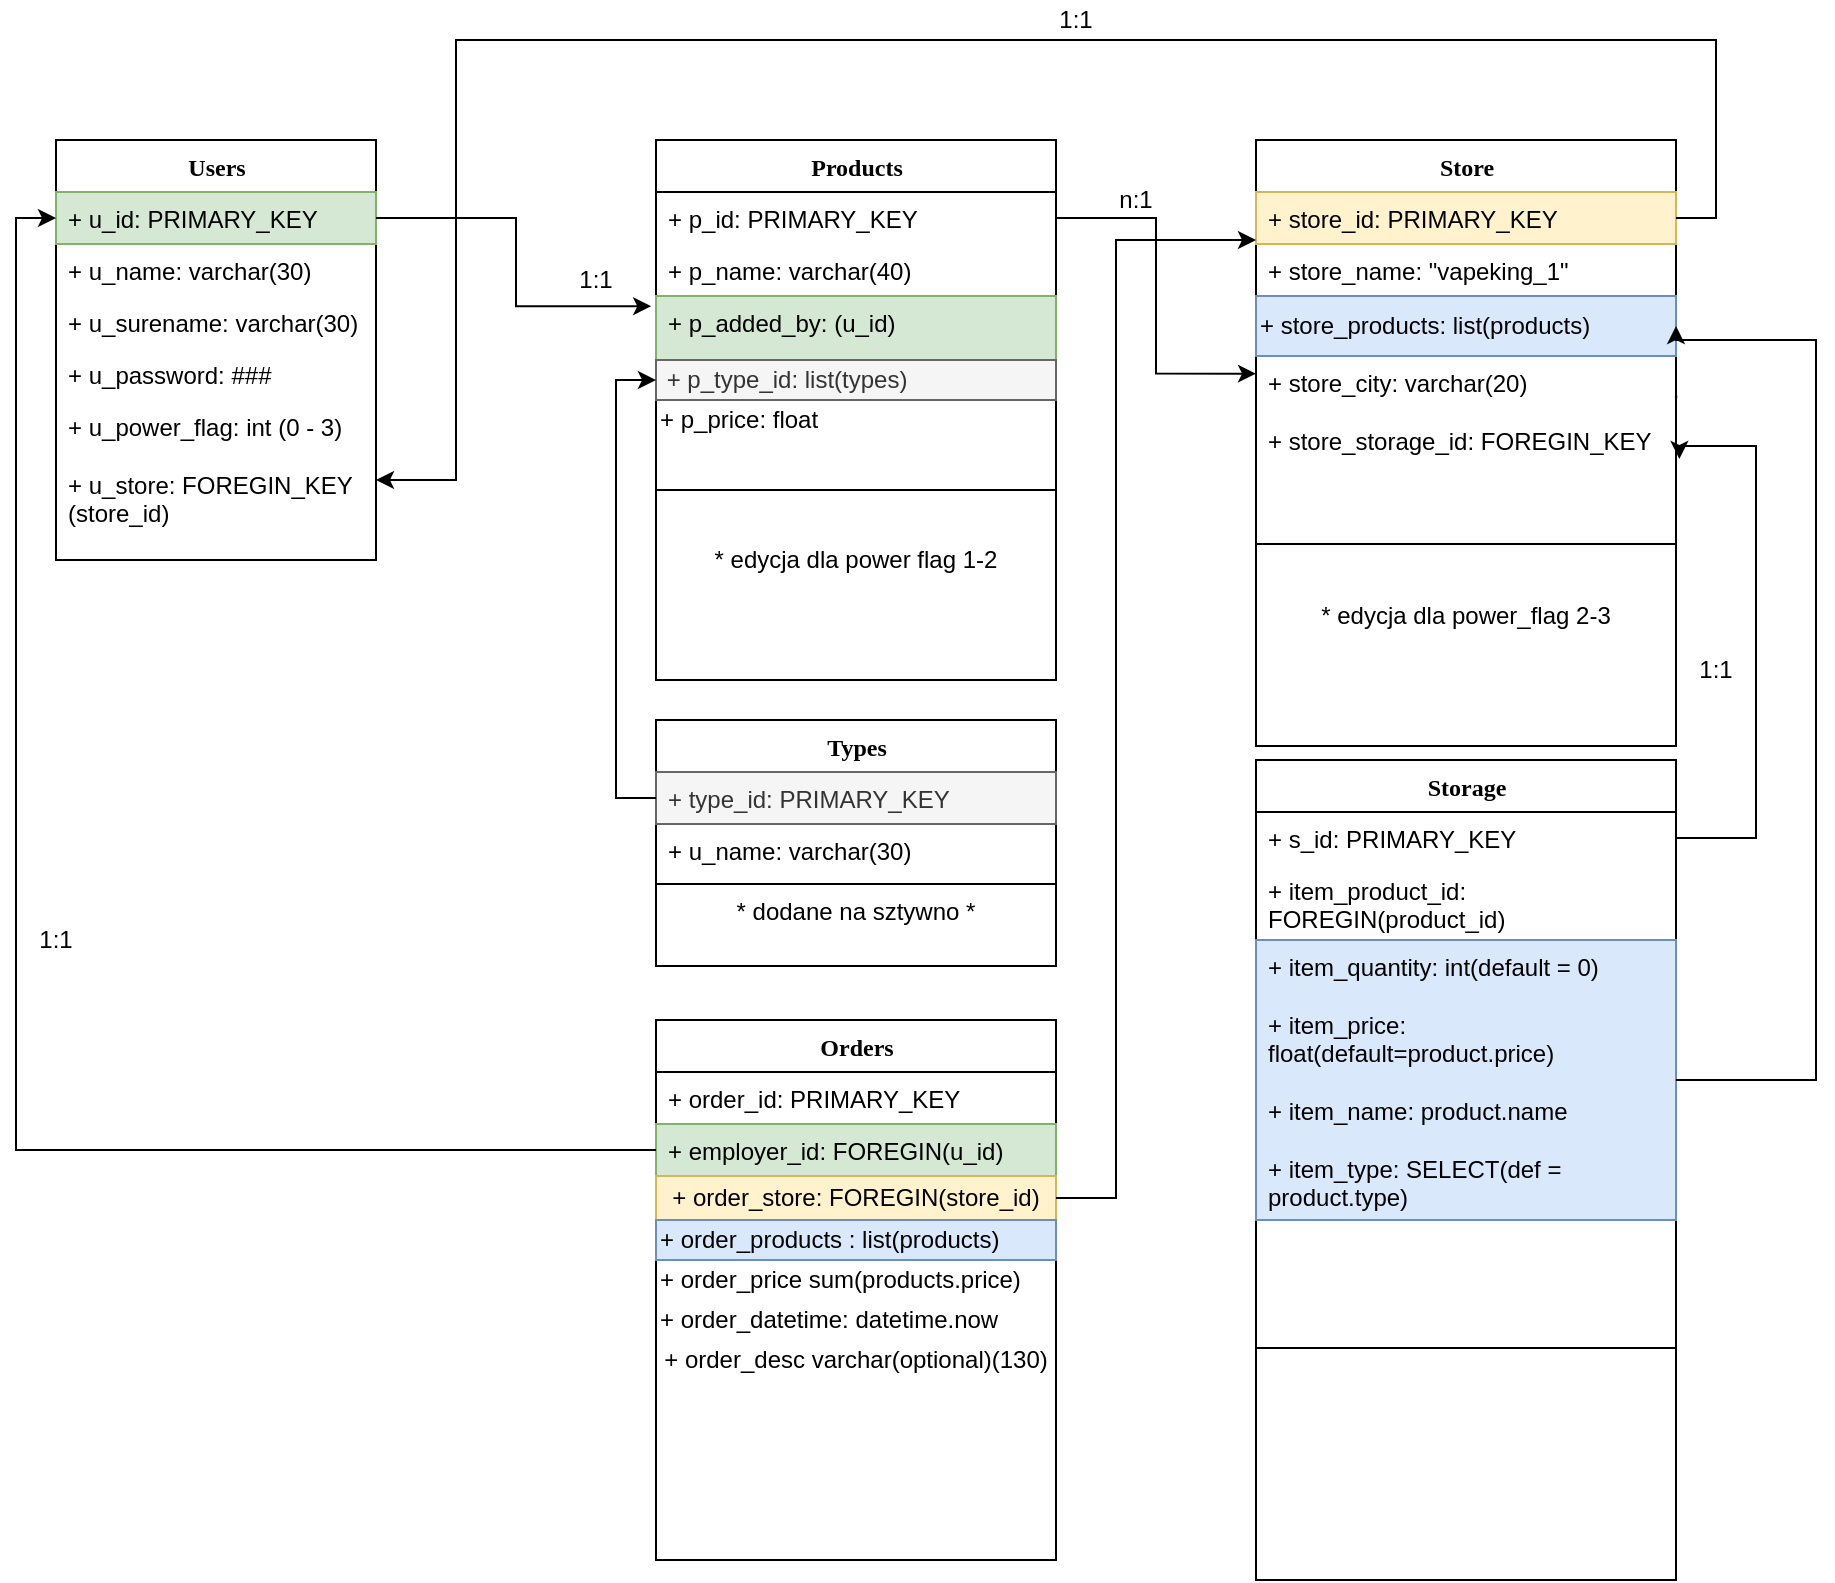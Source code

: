 <mxfile version="14.6.11" type="github">
  <diagram name="Page-1" id="9f46799a-70d6-7492-0946-bef42562c5a5">
    <mxGraphModel dx="1673" dy="896" grid="1" gridSize="10" guides="1" tooltips="1" connect="1" arrows="1" fold="1" page="1" pageScale="1" pageWidth="1100" pageHeight="850" background="#ffffff" math="0" shadow="0">
      <root>
        <mxCell id="0" />
        <mxCell id="1" parent="0" />
        <mxCell id="78961159f06e98e8-17" value="Users" style="swimlane;html=1;fontStyle=1;align=center;verticalAlign=top;childLayout=stackLayout;horizontal=1;startSize=26;horizontalStack=0;resizeParent=1;resizeLast=0;collapsible=1;marginBottom=0;swimlaneFillColor=#ffffff;rounded=0;shadow=0;comic=0;labelBackgroundColor=none;strokeWidth=1;fillColor=none;fontFamily=Verdana;fontSize=12" parent="1" vertex="1">
          <mxGeometry x="80" y="160" width="160" height="210" as="geometry" />
        </mxCell>
        <mxCell id="78961159f06e98e8-21" value="+ u_id: PRIMARY_KEY" style="text;html=1;strokeColor=#82b366;fillColor=#d5e8d4;align=left;verticalAlign=top;spacingLeft=4;spacingRight=4;whiteSpace=wrap;overflow=hidden;rotatable=0;points=[[0,0.5],[1,0.5]];portConstraint=eastwest;" parent="78961159f06e98e8-17" vertex="1">
          <mxGeometry y="26" width="160" height="26" as="geometry" />
        </mxCell>
        <mxCell id="78961159f06e98e8-23" value="+ u_name: varchar(30)" style="text;html=1;strokeColor=none;fillColor=none;align=left;verticalAlign=top;spacingLeft=4;spacingRight=4;whiteSpace=wrap;overflow=hidden;rotatable=0;points=[[0,0.5],[1,0.5]];portConstraint=eastwest;" parent="78961159f06e98e8-17" vertex="1">
          <mxGeometry y="52" width="160" height="26" as="geometry" />
        </mxCell>
        <mxCell id="78961159f06e98e8-25" value="+ u_surename: varchar(30)" style="text;html=1;strokeColor=none;fillColor=none;align=left;verticalAlign=top;spacingLeft=4;spacingRight=4;whiteSpace=wrap;overflow=hidden;rotatable=0;points=[[0,0.5],[1,0.5]];portConstraint=eastwest;" parent="78961159f06e98e8-17" vertex="1">
          <mxGeometry y="78" width="160" height="26" as="geometry" />
        </mxCell>
        <mxCell id="78961159f06e98e8-26" value="+ u_password: ###" style="text;html=1;strokeColor=none;fillColor=none;align=left;verticalAlign=top;spacingLeft=4;spacingRight=4;whiteSpace=wrap;overflow=hidden;rotatable=0;points=[[0,0.5],[1,0.5]];portConstraint=eastwest;" parent="78961159f06e98e8-17" vertex="1">
          <mxGeometry y="104" width="160" height="26" as="geometry" />
        </mxCell>
        <mxCell id="78961159f06e98e8-24" value="+ u_power_flag: int (0 - 3)&lt;br&gt;&lt;br&gt;+ u_store: FOREGIN_KEY&lt;br&gt;(store_id)" style="text;html=1;strokeColor=none;fillColor=none;align=left;verticalAlign=top;spacingLeft=4;spacingRight=4;whiteSpace=wrap;overflow=hidden;rotatable=0;points=[[0,0.5],[1,0.5]];portConstraint=eastwest;" parent="78961159f06e98e8-17" vertex="1">
          <mxGeometry y="130" width="160" height="80" as="geometry" />
        </mxCell>
        <mxCell id="Wq0vFSovI0Di8dePxdVl-1" value="Products&lt;br&gt;" style="swimlane;html=1;fontStyle=1;align=center;verticalAlign=top;childLayout=stackLayout;horizontal=1;startSize=26;horizontalStack=0;resizeParent=1;resizeLast=0;collapsible=1;marginBottom=0;swimlaneFillColor=#ffffff;rounded=0;shadow=0;comic=0;labelBackgroundColor=none;strokeWidth=1;fillColor=none;fontFamily=Verdana;fontSize=12" vertex="1" parent="1">
          <mxGeometry x="380" y="160" width="200" height="270" as="geometry" />
        </mxCell>
        <mxCell id="Wq0vFSovI0Di8dePxdVl-2" value="+ p_id: PRIMARY_KEY" style="text;html=1;strokeColor=none;fillColor=none;align=left;verticalAlign=top;spacingLeft=4;spacingRight=4;whiteSpace=wrap;overflow=hidden;rotatable=0;points=[[0,0.5],[1,0.5]];portConstraint=eastwest;" vertex="1" parent="Wq0vFSovI0Di8dePxdVl-1">
          <mxGeometry y="26" width="200" height="26" as="geometry" />
        </mxCell>
        <mxCell id="Wq0vFSovI0Di8dePxdVl-3" value="+ p_name: varchar(40)" style="text;html=1;strokeColor=none;fillColor=none;align=left;verticalAlign=top;spacingLeft=4;spacingRight=4;whiteSpace=wrap;overflow=hidden;rotatable=0;points=[[0,0.5],[1,0.5]];portConstraint=eastwest;" vertex="1" parent="Wq0vFSovI0Di8dePxdVl-1">
          <mxGeometry y="52" width="200" height="26" as="geometry" />
        </mxCell>
        <mxCell id="Wq0vFSovI0Di8dePxdVl-4" value="+ p_added_by: (u_id)&lt;br&gt;&lt;br&gt;" style="text;html=1;align=left;verticalAlign=top;spacingLeft=4;spacingRight=4;whiteSpace=wrap;overflow=hidden;rotatable=0;points=[[0,0.5],[1,0.5]];portConstraint=eastwest;fillColor=#d5e8d4;strokeColor=#82b366;" vertex="1" parent="Wq0vFSovI0Di8dePxdVl-1">
          <mxGeometry y="78" width="200" height="32" as="geometry" />
        </mxCell>
        <mxCell id="Wq0vFSovI0Di8dePxdVl-65" value="&lt;span&gt;&amp;nbsp;+ p_type_id: list(types)&lt;/span&gt;" style="text;html=1;strokeColor=#666666;fillColor=#f5f5f5;align=left;verticalAlign=middle;whiteSpace=wrap;rounded=0;fontColor=#333333;" vertex="1" parent="Wq0vFSovI0Di8dePxdVl-1">
          <mxGeometry y="110" width="200" height="20" as="geometry" />
        </mxCell>
        <mxCell id="Wq0vFSovI0Di8dePxdVl-79" value="&lt;span&gt;+ p_price: float&lt;/span&gt;" style="text;html=1;strokeColor=none;fillColor=none;align=left;verticalAlign=middle;whiteSpace=wrap;rounded=0;" vertex="1" parent="Wq0vFSovI0Di8dePxdVl-1">
          <mxGeometry y="130" width="200" height="20" as="geometry" />
        </mxCell>
        <mxCell id="Wq0vFSovI0Di8dePxdVl-7" value="" style="line;html=1;strokeWidth=1;fillColor=none;align=left;verticalAlign=middle;spacingTop=-1;spacingLeft=3;spacingRight=3;rotatable=0;labelPosition=right;points=[];portConstraint=eastwest;" vertex="1" parent="Wq0vFSovI0Di8dePxdVl-1">
          <mxGeometry y="150" width="200" height="50" as="geometry" />
        </mxCell>
        <mxCell id="Wq0vFSovI0Di8dePxdVl-48" value="* edycja dla power flag 1-2" style="text;html=1;strokeColor=none;fillColor=none;align=center;verticalAlign=middle;whiteSpace=wrap;rounded=0;" vertex="1" parent="Wq0vFSovI0Di8dePxdVl-1">
          <mxGeometry y="200" width="200" height="20" as="geometry" />
        </mxCell>
        <mxCell id="Wq0vFSovI0Di8dePxdVl-8" value="Store" style="swimlane;html=1;fontStyle=1;align=center;verticalAlign=top;childLayout=stackLayout;horizontal=1;startSize=26;horizontalStack=0;resizeParent=1;resizeLast=0;collapsible=1;marginBottom=0;swimlaneFillColor=#ffffff;rounded=0;shadow=0;comic=0;labelBackgroundColor=none;strokeWidth=1;fillColor=none;fontFamily=Verdana;fontSize=12" vertex="1" parent="1">
          <mxGeometry x="680" y="160" width="210" height="303" as="geometry" />
        </mxCell>
        <mxCell id="Wq0vFSovI0Di8dePxdVl-9" value="+ store_id: PRIMARY_KEY" style="text;html=1;strokeColor=#d6b656;fillColor=#fff2cc;align=left;verticalAlign=top;spacingLeft=4;spacingRight=4;whiteSpace=wrap;overflow=hidden;rotatable=0;points=[[0,0.5],[1,0.5]];portConstraint=eastwest;" vertex="1" parent="Wq0vFSovI0Di8dePxdVl-8">
          <mxGeometry y="26" width="210" height="26" as="geometry" />
        </mxCell>
        <mxCell id="Wq0vFSovI0Di8dePxdVl-11" value="+ store_name: &quot;vapeking_1&quot;" style="text;html=1;strokeColor=none;fillColor=none;align=left;verticalAlign=top;spacingLeft=4;spacingRight=4;whiteSpace=wrap;overflow=hidden;rotatable=0;points=[[0,0.5],[1,0.5]];portConstraint=eastwest;" vertex="1" parent="Wq0vFSovI0Di8dePxdVl-8">
          <mxGeometry y="52" width="210" height="26" as="geometry" />
        </mxCell>
        <mxCell id="Wq0vFSovI0Di8dePxdVl-64" value="&lt;span&gt;+ store_products: list(products)&lt;/span&gt;" style="text;html=1;strokeColor=#6c8ebf;fillColor=#dae8fc;align=left;verticalAlign=middle;whiteSpace=wrap;rounded=0;" vertex="1" parent="Wq0vFSovI0Di8dePxdVl-8">
          <mxGeometry y="78" width="210" height="30" as="geometry" />
        </mxCell>
        <mxCell id="Wq0vFSovI0Di8dePxdVl-12" value="+ store_city: varchar(20)&lt;br&gt;&lt;br&gt;+ store_storage_id: FOREGIN_KEY" style="text;html=1;strokeColor=none;fillColor=none;align=left;verticalAlign=top;spacingLeft=4;spacingRight=4;whiteSpace=wrap;overflow=hidden;rotatable=0;points=[[0,0.5],[1,0.5]];portConstraint=eastwest;" vertex="1" parent="Wq0vFSovI0Di8dePxdVl-8">
          <mxGeometry y="108" width="210" height="90" as="geometry" />
        </mxCell>
        <mxCell id="Wq0vFSovI0Di8dePxdVl-14" value="" style="line;html=1;strokeWidth=1;fillColor=none;align=left;verticalAlign=middle;spacingTop=-1;spacingLeft=3;spacingRight=3;rotatable=0;labelPosition=right;points=[];portConstraint=eastwest;" vertex="1" parent="Wq0vFSovI0Di8dePxdVl-8">
          <mxGeometry y="198" width="210" height="8" as="geometry" />
        </mxCell>
        <mxCell id="Wq0vFSovI0Di8dePxdVl-47" value="* edycja dla power_flag 2-3" style="text;html=1;strokeColor=none;fillColor=none;align=center;verticalAlign=middle;whiteSpace=wrap;rounded=0;" vertex="1" parent="Wq0vFSovI0Di8dePxdVl-8">
          <mxGeometry y="206" width="210" height="64" as="geometry" />
        </mxCell>
        <mxCell id="Wq0vFSovI0Di8dePxdVl-16" value="Types" style="swimlane;html=1;fontStyle=1;align=center;verticalAlign=top;childLayout=stackLayout;horizontal=1;startSize=26;horizontalStack=0;resizeParent=1;resizeLast=0;collapsible=1;marginBottom=0;swimlaneFillColor=#ffffff;rounded=0;shadow=0;comic=0;labelBackgroundColor=none;strokeWidth=1;fillColor=none;fontFamily=Verdana;fontSize=12" vertex="1" parent="1">
          <mxGeometry x="380" y="450" width="200" height="123" as="geometry" />
        </mxCell>
        <mxCell id="Wq0vFSovI0Di8dePxdVl-17" value="+ type_id: PRIMARY_KEY" style="text;html=1;strokeColor=#666666;fillColor=#f5f5f5;align=left;verticalAlign=top;spacingLeft=4;spacingRight=4;whiteSpace=wrap;overflow=hidden;rotatable=0;points=[[0,0.5],[1,0.5]];portConstraint=eastwest;fontColor=#333333;" vertex="1" parent="Wq0vFSovI0Di8dePxdVl-16">
          <mxGeometry y="26" width="200" height="26" as="geometry" />
        </mxCell>
        <mxCell id="Wq0vFSovI0Di8dePxdVl-18" value="+ u_name: varchar(30)" style="text;html=1;strokeColor=none;fillColor=none;align=left;verticalAlign=top;spacingLeft=4;spacingRight=4;whiteSpace=wrap;overflow=hidden;rotatable=0;points=[[0,0.5],[1,0.5]];portConstraint=eastwest;" vertex="1" parent="Wq0vFSovI0Di8dePxdVl-16">
          <mxGeometry y="52" width="200" height="26" as="geometry" />
        </mxCell>
        <mxCell id="Wq0vFSovI0Di8dePxdVl-22" value="" style="line;html=1;strokeWidth=1;fillColor=none;align=left;verticalAlign=middle;spacingTop=-1;spacingLeft=3;spacingRight=3;rotatable=0;labelPosition=right;points=[];portConstraint=eastwest;" vertex="1" parent="Wq0vFSovI0Di8dePxdVl-16">
          <mxGeometry y="78" width="200" height="8" as="geometry" />
        </mxCell>
        <mxCell id="Wq0vFSovI0Di8dePxdVl-49" value="* dodane na sztywno *" style="text;html=1;strokeColor=none;fillColor=none;align=center;verticalAlign=middle;whiteSpace=wrap;rounded=0;" vertex="1" parent="Wq0vFSovI0Di8dePxdVl-16">
          <mxGeometry y="86" width="200" height="20" as="geometry" />
        </mxCell>
        <mxCell id="Wq0vFSovI0Di8dePxdVl-26" style="edgeStyle=orthogonalEdgeStyle;rounded=0;orthogonalLoop=1;jettySize=auto;html=1;entryX=-0.012;entryY=0.159;entryDx=0;entryDy=0;entryPerimeter=0;" edge="1" parent="1" source="78961159f06e98e8-21" target="Wq0vFSovI0Di8dePxdVl-4">
          <mxGeometry relative="1" as="geometry" />
        </mxCell>
        <mxCell id="Wq0vFSovI0Di8dePxdVl-27" style="edgeStyle=orthogonalEdgeStyle;rounded=0;orthogonalLoop=1;jettySize=auto;html=1;exitX=0;exitY=0.5;exitDx=0;exitDy=0;entryX=0;entryY=0.5;entryDx=0;entryDy=0;" edge="1" parent="1" source="Wq0vFSovI0Di8dePxdVl-17" target="Wq0vFSovI0Di8dePxdVl-65">
          <mxGeometry relative="1" as="geometry">
            <mxPoint x="380" y="340" as="targetPoint" />
          </mxGeometry>
        </mxCell>
        <mxCell id="Wq0vFSovI0Di8dePxdVl-29" value="1:1" style="text;html=1;strokeColor=none;fillColor=none;align=center;verticalAlign=middle;whiteSpace=wrap;rounded=0;" vertex="1" parent="1">
          <mxGeometry x="330" y="220" width="40" height="20" as="geometry" />
        </mxCell>
        <mxCell id="Wq0vFSovI0Di8dePxdVl-32" style="edgeStyle=orthogonalEdgeStyle;rounded=0;orthogonalLoop=1;jettySize=auto;html=1;exitX=1;exitY=0.5;exitDx=0;exitDy=0;entryX=0;entryY=0.098;entryDx=0;entryDy=0;entryPerimeter=0;" edge="1" parent="1" source="Wq0vFSovI0Di8dePxdVl-2" target="Wq0vFSovI0Di8dePxdVl-12">
          <mxGeometry relative="1" as="geometry">
            <mxPoint x="610" y="317" as="targetPoint" />
          </mxGeometry>
        </mxCell>
        <mxCell id="Wq0vFSovI0Di8dePxdVl-33" value="n:1" style="text;html=1;strokeColor=none;fillColor=none;align=center;verticalAlign=middle;whiteSpace=wrap;rounded=0;" vertex="1" parent="1">
          <mxGeometry x="600" y="180" width="40" height="20" as="geometry" />
        </mxCell>
        <mxCell id="Wq0vFSovI0Di8dePxdVl-35" value="1:1" style="text;html=1;strokeColor=none;fillColor=none;align=center;verticalAlign=middle;whiteSpace=wrap;rounded=0;" vertex="1" parent="1">
          <mxGeometry x="570" y="90" width="40" height="20" as="geometry" />
        </mxCell>
        <mxCell id="Wq0vFSovI0Di8dePxdVl-41" value="Storage" style="swimlane;html=1;fontStyle=1;align=center;verticalAlign=top;childLayout=stackLayout;horizontal=1;startSize=26;horizontalStack=0;resizeParent=1;resizeLast=0;collapsible=1;marginBottom=0;swimlaneFillColor=#ffffff;rounded=0;shadow=0;comic=0;labelBackgroundColor=none;strokeWidth=1;fillColor=none;fontFamily=Verdana;fontSize=12" vertex="1" parent="1">
          <mxGeometry x="680" y="470" width="210" height="410" as="geometry" />
        </mxCell>
        <mxCell id="Wq0vFSovI0Di8dePxdVl-42" value="+ s_id: PRIMARY_KEY" style="text;html=1;strokeColor=none;fillColor=none;align=left;verticalAlign=top;spacingLeft=4;spacingRight=4;whiteSpace=wrap;overflow=hidden;rotatable=0;points=[[0,0.5],[1,0.5]];portConstraint=eastwest;" vertex="1" parent="Wq0vFSovI0Di8dePxdVl-41">
          <mxGeometry y="26" width="210" height="26" as="geometry" />
        </mxCell>
        <mxCell id="Wq0vFSovI0Di8dePxdVl-43" value="+ item_product_id: FOREGIN(product_id)" style="text;html=1;strokeColor=none;fillColor=none;align=left;verticalAlign=top;spacingLeft=4;spacingRight=4;whiteSpace=wrap;overflow=hidden;rotatable=0;points=[[0,0.5],[1,0.5]];portConstraint=eastwest;" vertex="1" parent="Wq0vFSovI0Di8dePxdVl-41">
          <mxGeometry y="52" width="210" height="38" as="geometry" />
        </mxCell>
        <mxCell id="Wq0vFSovI0Di8dePxdVl-44" value="+ item_quantity: int(default = 0)&lt;br&gt;&lt;br&gt;+ item_price: float(default=product.price)&lt;br&gt;&lt;br&gt;+ item_name: product.name&lt;br&gt;&lt;br&gt;+ item_type: SELECT(def = product.type)" style="text;html=1;strokeColor=#6c8ebf;fillColor=#dae8fc;align=left;verticalAlign=top;spacingLeft=4;spacingRight=4;whiteSpace=wrap;overflow=hidden;rotatable=0;points=[[0,0.5],[1,0.5]];portConstraint=eastwest;" vertex="1" parent="Wq0vFSovI0Di8dePxdVl-41">
          <mxGeometry y="90" width="210" height="140" as="geometry" />
        </mxCell>
        <mxCell id="Wq0vFSovI0Di8dePxdVl-45" value="" style="line;html=1;strokeWidth=1;fillColor=none;align=left;verticalAlign=middle;spacingTop=-1;spacingLeft=3;spacingRight=3;rotatable=0;labelPosition=right;points=[];portConstraint=eastwest;" vertex="1" parent="Wq0vFSovI0Di8dePxdVl-41">
          <mxGeometry y="230" width="210" height="128" as="geometry" />
        </mxCell>
        <mxCell id="Wq0vFSovI0Di8dePxdVl-51" value="." style="text;html=1;strokeColor=none;fillColor=none;align=center;verticalAlign=middle;whiteSpace=wrap;rounded=0;" vertex="1" parent="1">
          <mxGeometry x="890" y="275" height="20" as="geometry" />
        </mxCell>
        <mxCell id="Wq0vFSovI0Di8dePxdVl-55" value="Orders" style="swimlane;html=1;fontStyle=1;align=center;verticalAlign=top;childLayout=stackLayout;horizontal=1;startSize=26;horizontalStack=0;resizeParent=1;resizeLast=0;collapsible=1;marginBottom=0;swimlaneFillColor=#ffffff;rounded=0;shadow=0;comic=0;labelBackgroundColor=none;strokeWidth=1;fillColor=none;fontFamily=Verdana;fontSize=12" vertex="1" parent="1">
          <mxGeometry x="380" y="600" width="200" height="270" as="geometry" />
        </mxCell>
        <mxCell id="Wq0vFSovI0Di8dePxdVl-56" value="+ order_id: PRIMARY_KEY" style="text;html=1;strokeColor=none;fillColor=none;align=left;verticalAlign=top;spacingLeft=4;spacingRight=4;whiteSpace=wrap;overflow=hidden;rotatable=0;points=[[0,0.5],[1,0.5]];portConstraint=eastwest;" vertex="1" parent="Wq0vFSovI0Di8dePxdVl-55">
          <mxGeometry y="26" width="200" height="26" as="geometry" />
        </mxCell>
        <mxCell id="Wq0vFSovI0Di8dePxdVl-57" value="+ employer_id: FOREGIN(u_id)" style="text;html=1;strokeColor=#82b366;fillColor=#d5e8d4;align=left;verticalAlign=top;spacingLeft=4;spacingRight=4;whiteSpace=wrap;overflow=hidden;rotatable=0;points=[[0,0.5],[1,0.5]];portConstraint=eastwest;" vertex="1" parent="Wq0vFSovI0Di8dePxdVl-55">
          <mxGeometry y="52" width="200" height="26" as="geometry" />
        </mxCell>
        <mxCell id="Wq0vFSovI0Di8dePxdVl-71" value="&lt;div style=&quot;text-align: left&quot;&gt;&lt;span&gt;+ order_store: FOREGIN(store_id)&lt;/span&gt;&lt;/div&gt;" style="text;html=1;strokeColor=#d6b656;fillColor=#fff2cc;align=center;verticalAlign=middle;whiteSpace=wrap;rounded=0;" vertex="1" parent="Wq0vFSovI0Di8dePxdVl-55">
          <mxGeometry y="78" width="200" height="22" as="geometry" />
        </mxCell>
        <mxCell id="Wq0vFSovI0Di8dePxdVl-73" value="+ order_products : list(products)" style="text;html=1;strokeColor=#6c8ebf;fillColor=#dae8fc;align=left;verticalAlign=middle;whiteSpace=wrap;rounded=0;" vertex="1" parent="Wq0vFSovI0Di8dePxdVl-55">
          <mxGeometry y="100" width="200" height="20" as="geometry" />
        </mxCell>
        <mxCell id="Wq0vFSovI0Di8dePxdVl-74" value="+ order_price sum(products.price)" style="text;html=1;strokeColor=none;fillColor=none;align=left;verticalAlign=middle;whiteSpace=wrap;rounded=0;" vertex="1" parent="Wq0vFSovI0Di8dePxdVl-55">
          <mxGeometry y="120" width="200" height="20" as="geometry" />
        </mxCell>
        <mxCell id="Wq0vFSovI0Di8dePxdVl-75" value="+ order_datetime: datetime.now" style="text;html=1;strokeColor=none;fillColor=none;align=left;verticalAlign=middle;whiteSpace=wrap;rounded=0;" vertex="1" parent="Wq0vFSovI0Di8dePxdVl-55">
          <mxGeometry y="140" width="200" height="20" as="geometry" />
        </mxCell>
        <mxCell id="Wq0vFSovI0Di8dePxdVl-76" value="+ order_desc varchar(optional)(130)" style="text;html=1;strokeColor=none;fillColor=none;align=center;verticalAlign=middle;whiteSpace=wrap;rounded=0;" vertex="1" parent="Wq0vFSovI0Di8dePxdVl-55">
          <mxGeometry y="160" width="200" height="20" as="geometry" />
        </mxCell>
        <mxCell id="Wq0vFSovI0Di8dePxdVl-63" style="edgeStyle=orthogonalEdgeStyle;rounded=0;orthogonalLoop=1;jettySize=auto;html=1;entryX=1;entryY=0.5;entryDx=0;entryDy=0;" edge="1" parent="1" source="Wq0vFSovI0Di8dePxdVl-44" target="Wq0vFSovI0Di8dePxdVl-64">
          <mxGeometry relative="1" as="geometry">
            <Array as="points">
              <mxPoint x="960" y="630" />
              <mxPoint x="960" y="260" />
              <mxPoint x="890" y="260" />
            </Array>
          </mxGeometry>
        </mxCell>
        <mxCell id="Wq0vFSovI0Di8dePxdVl-30" value="1:1" style="text;html=1;strokeColor=none;fillColor=none;align=center;verticalAlign=middle;whiteSpace=wrap;rounded=0;" vertex="1" parent="1">
          <mxGeometry x="890" y="415" width="40" height="20" as="geometry" />
        </mxCell>
        <mxCell id="Wq0vFSovI0Di8dePxdVl-68" style="edgeStyle=orthogonalEdgeStyle;rounded=0;orthogonalLoop=1;jettySize=auto;html=1;entryX=1.008;entryY=0.572;entryDx=0;entryDy=0;entryPerimeter=0;" edge="1" parent="1" source="Wq0vFSovI0Di8dePxdVl-42" target="Wq0vFSovI0Di8dePxdVl-12">
          <mxGeometry relative="1" as="geometry">
            <Array as="points">
              <mxPoint x="930" y="509" />
              <mxPoint x="930" y="313" />
              <mxPoint x="892" y="313" />
            </Array>
          </mxGeometry>
        </mxCell>
        <mxCell id="Wq0vFSovI0Di8dePxdVl-69" style="edgeStyle=orthogonalEdgeStyle;rounded=0;orthogonalLoop=1;jettySize=auto;html=1;entryX=0;entryY=0.5;entryDx=0;entryDy=0;" edge="1" parent="1" source="Wq0vFSovI0Di8dePxdVl-57" target="78961159f06e98e8-21">
          <mxGeometry relative="1" as="geometry" />
        </mxCell>
        <mxCell id="Wq0vFSovI0Di8dePxdVl-70" value="1:1" style="text;html=1;strokeColor=none;fillColor=none;align=center;verticalAlign=middle;whiteSpace=wrap;rounded=0;" vertex="1" parent="1">
          <mxGeometry x="60" y="550" width="40" height="20" as="geometry" />
        </mxCell>
        <mxCell id="Wq0vFSovI0Di8dePxdVl-72" style="edgeStyle=orthogonalEdgeStyle;rounded=0;orthogonalLoop=1;jettySize=auto;html=1;exitX=1;exitY=0.5;exitDx=0;exitDy=0;" edge="1" parent="1" source="Wq0vFSovI0Di8dePxdVl-71" target="Wq0vFSovI0Di8dePxdVl-9">
          <mxGeometry relative="1" as="geometry">
            <Array as="points">
              <mxPoint x="610" y="689" />
              <mxPoint x="610" y="210" />
            </Array>
          </mxGeometry>
        </mxCell>
        <mxCell id="Wq0vFSovI0Di8dePxdVl-82" style="edgeStyle=orthogonalEdgeStyle;rounded=0;orthogonalLoop=1;jettySize=auto;html=1;exitX=1;exitY=0.5;exitDx=0;exitDy=0;entryX=1;entryY=0.5;entryDx=0;entryDy=0;" edge="1" parent="1" source="Wq0vFSovI0Di8dePxdVl-9" target="78961159f06e98e8-24">
          <mxGeometry relative="1" as="geometry">
            <Array as="points">
              <mxPoint x="910" y="199" />
              <mxPoint x="910" y="110" />
              <mxPoint x="280" y="110" />
              <mxPoint x="280" y="330" />
            </Array>
          </mxGeometry>
        </mxCell>
      </root>
    </mxGraphModel>
  </diagram>
</mxfile>
